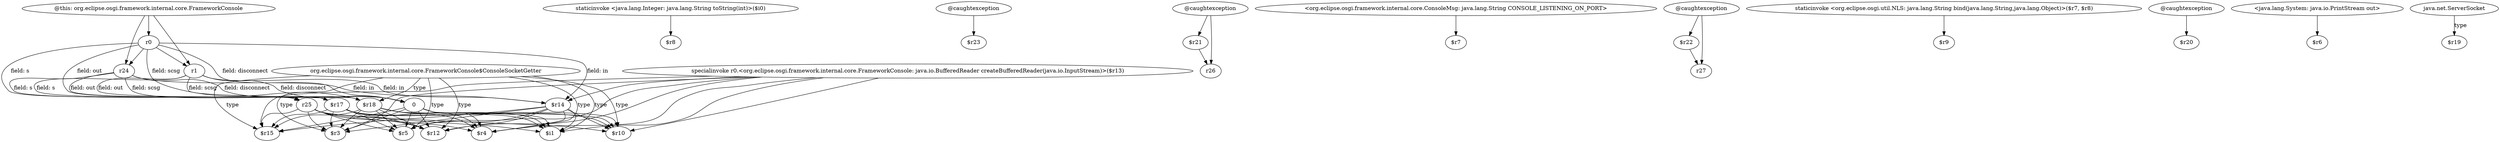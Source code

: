 digraph g {
0[label="0"]
1[label="$r4"]
0->1[label=""]
2[label="@this: org.eclipse.osgi.framework.internal.core.FrameworkConsole"]
3[label="r24"]
2->3[label=""]
4[label="$r17"]
5[label="$r12"]
4->5[label=""]
6[label="r25"]
7[label="$r15"]
6->7[label=""]
8[label="staticinvoke <java.lang.Integer: java.lang.String toString(int)>($i0)"]
9[label="$r8"]
8->9[label=""]
10[label="r0"]
11[label="r1"]
10->11[label=""]
12[label="@caughtexception"]
13[label="$r23"]
12->13[label=""]
14[label="$r3"]
0->14[label=""]
15[label="@caughtexception"]
16[label="$r21"]
15->16[label=""]
17[label="$r5"]
6->17[label=""]
11->6[label="field: s"]
18[label="$r18"]
18->17[label=""]
19[label="$r14"]
19->5[label=""]
4->14[label=""]
20[label="<org.eclipse.osgi.framework.internal.core.ConsoleMsg: java.lang.String CONSOLE_LISTENING_ON_PORT>"]
21[label="$r7"]
20->21[label=""]
22[label="@caughtexception"]
23[label="$r22"]
22->23[label=""]
24[label="$i1"]
18->24[label=""]
2->10[label=""]
25[label="$r10"]
0->25[label=""]
18->7[label=""]
4->1[label=""]
26[label="staticinvoke <org.eclipse.osgi.util.NLS: java.lang.String bind(java.lang.String,java.lang.Object)>($r7, $r8)"]
27[label="$r9"]
26->27[label=""]
28[label="r27"]
23->28[label=""]
3->0[label="field: disconnect"]
29[label="specialinvoke r0.<org.eclipse.osgi.framework.internal.core.FrameworkConsole: java.io.BufferedReader createBufferedReader(java.io.InputStream)>($r13)"]
29->17[label=""]
30[label="r26"]
16->30[label=""]
0->24[label=""]
11->19[label="field: in"]
15->30[label=""]
31[label="org.eclipse.osgi.framework.internal.core.FrameworkConsole$ConsoleSocketGetter"]
31->1[label="type"]
29->25[label=""]
10->4[label="field: out"]
19->14[label=""]
3->4[label="field: out"]
19->25[label=""]
19->7[label=""]
32[label="@caughtexception"]
33[label="$r20"]
32->33[label=""]
4->25[label=""]
18->1[label=""]
6->5[label=""]
34[label="<java.lang.System: java.io.PrintStream out>"]
35[label="$r6"]
34->35[label=""]
10->18[label="field: scsg"]
10->0[label="field: disconnect"]
29->7[label=""]
6->1[label=""]
11->0[label="field: disconnect"]
18->5[label=""]
29->5[label=""]
6->14[label=""]
0->17[label=""]
31->24[label="type"]
19->24[label=""]
10->3[label=""]
0->7[label=""]
29->14[label=""]
31->25[label="type"]
4->24[label=""]
6->25[label=""]
4->7[label=""]
19->17[label=""]
2->11[label=""]
3->18[label="field: scsg"]
31->17[label="type"]
3->19[label="field: in"]
3->6[label="field: s"]
18->25[label=""]
6->24[label=""]
31->14[label="type"]
10->6[label="field: s"]
31->7[label="type"]
22->28[label=""]
29->1[label=""]
29->19[label=""]
31->5[label="type"]
0->5[label=""]
11->4[label="field: out"]
11->18[label="field: scsg"]
29->24[label=""]
10->19[label="field: in"]
36[label="java.net.ServerSocket"]
37[label="$r19"]
36->37[label="type"]
31->18[label="type"]
4->17[label=""]
19->1[label=""]
18->14[label=""]
}
